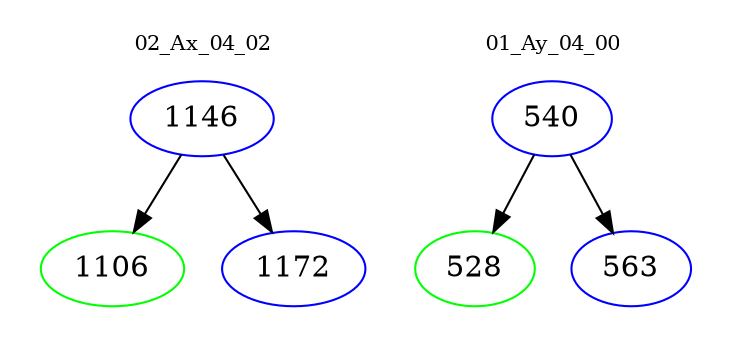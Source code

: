 digraph{
subgraph cluster_0 {
color = white
label = "02_Ax_04_02";
fontsize=10;
T0_1146 [label="1146", color="blue"]
T0_1146 -> T0_1106 [color="black"]
T0_1106 [label="1106", color="green"]
T0_1146 -> T0_1172 [color="black"]
T0_1172 [label="1172", color="blue"]
}
subgraph cluster_1 {
color = white
label = "01_Ay_04_00";
fontsize=10;
T1_540 [label="540", color="blue"]
T1_540 -> T1_528 [color="black"]
T1_528 [label="528", color="green"]
T1_540 -> T1_563 [color="black"]
T1_563 [label="563", color="blue"]
}
}
